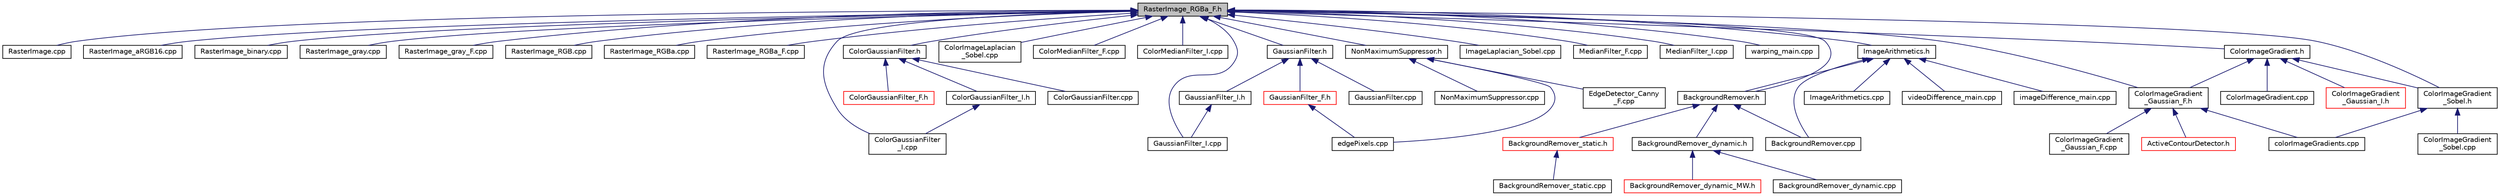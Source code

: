 digraph "RasterImage_RGBa_F.h"
{
  edge [fontname="Helvetica",fontsize="10",labelfontname="Helvetica",labelfontsize="10"];
  node [fontname="Helvetica",fontsize="10",shape=record];
  Node1 [label="RasterImage_RGBa_F.h",height=0.2,width=0.4,color="black", fillcolor="grey75", style="filled", fontcolor="black"];
  Node1 -> Node2 [dir="back",color="midnightblue",fontsize="10",style="solid",fontname="Helvetica"];
  Node2 [label="RasterImage.cpp",height=0.2,width=0.4,color="black", fillcolor="white", style="filled",URL="$RasterImage_8cpp.html"];
  Node1 -> Node3 [dir="back",color="midnightblue",fontsize="10",style="solid",fontname="Helvetica"];
  Node3 [label="RasterImage_aRGB16.cpp",height=0.2,width=0.4,color="black", fillcolor="white", style="filled",URL="$RasterImage__aRGB16_8cpp.html"];
  Node1 -> Node4 [dir="back",color="midnightblue",fontsize="10",style="solid",fontname="Helvetica"];
  Node4 [label="RasterImage_binary.cpp",height=0.2,width=0.4,color="black", fillcolor="white", style="filled",URL="$RasterImage__binary_8cpp.html"];
  Node1 -> Node5 [dir="back",color="midnightblue",fontsize="10",style="solid",fontname="Helvetica"];
  Node5 [label="RasterImage_gray.cpp",height=0.2,width=0.4,color="black", fillcolor="white", style="filled",URL="$RasterImage__gray_8cpp.html"];
  Node1 -> Node6 [dir="back",color="midnightblue",fontsize="10",style="solid",fontname="Helvetica"];
  Node6 [label="RasterImage_gray_F.cpp",height=0.2,width=0.4,color="black", fillcolor="white", style="filled",URL="$RasterImage__gray__F_8cpp.html"];
  Node1 -> Node7 [dir="back",color="midnightblue",fontsize="10",style="solid",fontname="Helvetica"];
  Node7 [label="RasterImage_RGB.cpp",height=0.2,width=0.4,color="black", fillcolor="white", style="filled",URL="$RasterImage__RGB_8cpp.html"];
  Node1 -> Node8 [dir="back",color="midnightblue",fontsize="10",style="solid",fontname="Helvetica"];
  Node8 [label="RasterImage_RGBa.cpp",height=0.2,width=0.4,color="black", fillcolor="white", style="filled",URL="$RasterImage__RGBa_8cpp.html"];
  Node1 -> Node9 [dir="back",color="midnightblue",fontsize="10",style="solid",fontname="Helvetica"];
  Node9 [label="RasterImage_RGBa_F.cpp",height=0.2,width=0.4,color="black", fillcolor="white", style="filled",URL="$RasterImage__RGBa__F_8cpp.html"];
  Node1 -> Node10 [dir="back",color="midnightblue",fontsize="10",style="solid",fontname="Helvetica"];
  Node10 [label="ColorGaussianFilter\l_I.cpp",height=0.2,width=0.4,color="black", fillcolor="white", style="filled",URL="$ColorGaussianFilter__I_8cpp.html"];
  Node1 -> Node11 [dir="back",color="midnightblue",fontsize="10",style="solid",fontname="Helvetica"];
  Node11 [label="ColorImageLaplacian\l_Sobel.cpp",height=0.2,width=0.4,color="black", fillcolor="white", style="filled",URL="$ColorImageLaplacian__Sobel_8cpp.html"];
  Node1 -> Node12 [dir="back",color="midnightblue",fontsize="10",style="solid",fontname="Helvetica"];
  Node12 [label="ColorMedianFilter_F.cpp",height=0.2,width=0.4,color="black", fillcolor="white", style="filled",URL="$ColorMedianFilter__F_8cpp.html"];
  Node1 -> Node13 [dir="back",color="midnightblue",fontsize="10",style="solid",fontname="Helvetica"];
  Node13 [label="ColorMedianFilter_I.cpp",height=0.2,width=0.4,color="black", fillcolor="white", style="filled",URL="$ColorMedianFilter__I_8cpp.html"];
  Node1 -> Node14 [dir="back",color="midnightblue",fontsize="10",style="solid",fontname="Helvetica"];
  Node14 [label="GaussianFilter_I.cpp",height=0.2,width=0.4,color="black", fillcolor="white", style="filled",URL="$GaussianFilter__I_8cpp.html"];
  Node1 -> Node15 [dir="back",color="midnightblue",fontsize="10",style="solid",fontname="Helvetica"];
  Node15 [label="ImageLaplacian_Sobel.cpp",height=0.2,width=0.4,color="black", fillcolor="white", style="filled",URL="$ImageLaplacian__Sobel_8cpp.html"];
  Node1 -> Node16 [dir="back",color="midnightblue",fontsize="10",style="solid",fontname="Helvetica"];
  Node16 [label="MedianFilter_F.cpp",height=0.2,width=0.4,color="black", fillcolor="white", style="filled",URL="$MedianFilter__F_8cpp.html"];
  Node1 -> Node17 [dir="back",color="midnightblue",fontsize="10",style="solid",fontname="Helvetica"];
  Node17 [label="MedianFilter_I.cpp",height=0.2,width=0.4,color="black", fillcolor="white", style="filled",URL="$MedianFilter__I_8cpp.html"];
  Node1 -> Node18 [dir="back",color="midnightblue",fontsize="10",style="solid",fontname="Helvetica"];
  Node18 [label="warping_main.cpp",height=0.2,width=0.4,color="black", fillcolor="white", style="filled",URL="$warping__main_8cpp.html"];
  Node1 -> Node19 [dir="back",color="midnightblue",fontsize="10",style="solid",fontname="Helvetica"];
  Node19 [label="BackgroundRemover.h",height=0.2,width=0.4,color="black", fillcolor="white", style="filled",URL="$BackgroundRemover_8h.html"];
  Node19 -> Node20 [dir="back",color="midnightblue",fontsize="10",style="solid",fontname="Helvetica"];
  Node20 [label="BackgroundRemover.cpp",height=0.2,width=0.4,color="black", fillcolor="white", style="filled",URL="$BackgroundRemover_8cpp.html"];
  Node19 -> Node21 [dir="back",color="midnightblue",fontsize="10",style="solid",fontname="Helvetica"];
  Node21 [label="BackgroundRemover_dynamic.h",height=0.2,width=0.4,color="black", fillcolor="white", style="filled",URL="$BackgroundRemover__dynamic_8h.html"];
  Node21 -> Node22 [dir="back",color="midnightblue",fontsize="10",style="solid",fontname="Helvetica"];
  Node22 [label="BackgroundRemover_dynamic.cpp",height=0.2,width=0.4,color="black", fillcolor="white", style="filled",URL="$BackgroundRemover__dynamic_8cpp.html"];
  Node21 -> Node23 [dir="back",color="midnightblue",fontsize="10",style="solid",fontname="Helvetica"];
  Node23 [label="BackgroundRemover_dynamic_MW.h",height=0.2,width=0.4,color="red", fillcolor="white", style="filled",URL="$BackgroundRemover__dynamic__MW_8h.html"];
  Node19 -> Node24 [dir="back",color="midnightblue",fontsize="10",style="solid",fontname="Helvetica"];
  Node24 [label="BackgroundRemover_static.h",height=0.2,width=0.4,color="red", fillcolor="white", style="filled",URL="$BackgroundRemover__static_8h.html"];
  Node24 -> Node25 [dir="back",color="midnightblue",fontsize="10",style="solid",fontname="Helvetica"];
  Node25 [label="BackgroundRemover_static.cpp",height=0.2,width=0.4,color="black", fillcolor="white", style="filled",URL="$BackgroundRemover__static_8cpp.html"];
  Node1 -> Node26 [dir="back",color="midnightblue",fontsize="10",style="solid",fontname="Helvetica"];
  Node26 [label="ColorImageGradient.h",height=0.2,width=0.4,color="black", fillcolor="white", style="filled",URL="$ColorImageGradient_8h.html"];
  Node26 -> Node27 [dir="back",color="midnightblue",fontsize="10",style="solid",fontname="Helvetica"];
  Node27 [label="ColorImageGradient.cpp",height=0.2,width=0.4,color="black", fillcolor="white", style="filled",URL="$ColorImageGradient_8cpp.html"];
  Node26 -> Node28 [dir="back",color="midnightblue",fontsize="10",style="solid",fontname="Helvetica"];
  Node28 [label="ColorImageGradient\l_Gaussian_F.h",height=0.2,width=0.4,color="black", fillcolor="white", style="filled",URL="$ColorImageGradient__Gaussian__F_8h.html"];
  Node28 -> Node29 [dir="back",color="midnightblue",fontsize="10",style="solid",fontname="Helvetica"];
  Node29 [label="ColorImageGradient\l_Gaussian_F.cpp",height=0.2,width=0.4,color="black", fillcolor="white", style="filled",URL="$ColorImageGradient__Gaussian__F_8cpp.html"];
  Node28 -> Node30 [dir="back",color="midnightblue",fontsize="10",style="solid",fontname="Helvetica"];
  Node30 [label="colorImageGradients.cpp",height=0.2,width=0.4,color="black", fillcolor="white", style="filled",URL="$colorImageGradients_8cpp.html"];
  Node28 -> Node31 [dir="back",color="midnightblue",fontsize="10",style="solid",fontname="Helvetica"];
  Node31 [label="ActiveContourDetector.h",height=0.2,width=0.4,color="red", fillcolor="white", style="filled",URL="$ActiveContourDetector_8h.html"];
  Node26 -> Node32 [dir="back",color="midnightblue",fontsize="10",style="solid",fontname="Helvetica"];
  Node32 [label="ColorImageGradient\l_Gaussian_I.h",height=0.2,width=0.4,color="red", fillcolor="white", style="filled",URL="$ColorImageGradient__Gaussian__I_8h.html"];
  Node26 -> Node33 [dir="back",color="midnightblue",fontsize="10",style="solid",fontname="Helvetica"];
  Node33 [label="ColorImageGradient\l_Sobel.h",height=0.2,width=0.4,color="black", fillcolor="white", style="filled",URL="$ColorImageGradient__Sobel_8h.html"];
  Node33 -> Node34 [dir="back",color="midnightblue",fontsize="10",style="solid",fontname="Helvetica"];
  Node34 [label="ColorImageGradient\l_Sobel.cpp",height=0.2,width=0.4,color="black", fillcolor="white", style="filled",URL="$ColorImageGradient__Sobel_8cpp.html"];
  Node33 -> Node30 [dir="back",color="midnightblue",fontsize="10",style="solid",fontname="Helvetica"];
  Node1 -> Node28 [dir="back",color="midnightblue",fontsize="10",style="solid",fontname="Helvetica"];
  Node1 -> Node35 [dir="back",color="midnightblue",fontsize="10",style="solid",fontname="Helvetica"];
  Node35 [label="ColorGaussianFilter.h",height=0.2,width=0.4,color="black", fillcolor="white", style="filled",URL="$ColorGaussianFilter_8h.html"];
  Node35 -> Node36 [dir="back",color="midnightblue",fontsize="10",style="solid",fontname="Helvetica"];
  Node36 [label="ColorGaussianFilter.cpp",height=0.2,width=0.4,color="black", fillcolor="white", style="filled",URL="$ColorGaussianFilter_8cpp.html"];
  Node35 -> Node37 [dir="back",color="midnightblue",fontsize="10",style="solid",fontname="Helvetica"];
  Node37 [label="ColorGaussianFilter_F.h",height=0.2,width=0.4,color="red", fillcolor="white", style="filled",URL="$ColorGaussianFilter__F_8h.html"];
  Node35 -> Node38 [dir="back",color="midnightblue",fontsize="10",style="solid",fontname="Helvetica"];
  Node38 [label="ColorGaussianFilter_I.h",height=0.2,width=0.4,color="black", fillcolor="white", style="filled",URL="$ColorGaussianFilter__I_8h.html"];
  Node38 -> Node10 [dir="back",color="midnightblue",fontsize="10",style="solid",fontname="Helvetica"];
  Node1 -> Node33 [dir="back",color="midnightblue",fontsize="10",style="solid",fontname="Helvetica"];
  Node1 -> Node39 [dir="back",color="midnightblue",fontsize="10",style="solid",fontname="Helvetica"];
  Node39 [label="GaussianFilter.h",height=0.2,width=0.4,color="black", fillcolor="white", style="filled",URL="$GaussianFilter_8h.html"];
  Node39 -> Node40 [dir="back",color="midnightblue",fontsize="10",style="solid",fontname="Helvetica"];
  Node40 [label="GaussianFilter.cpp",height=0.2,width=0.4,color="black", fillcolor="white", style="filled",URL="$GaussianFilter_8cpp.html"];
  Node39 -> Node41 [dir="back",color="midnightblue",fontsize="10",style="solid",fontname="Helvetica"];
  Node41 [label="GaussianFilter_F.h",height=0.2,width=0.4,color="red", fillcolor="white", style="filled",URL="$GaussianFilter__F_8h.html"];
  Node41 -> Node42 [dir="back",color="midnightblue",fontsize="10",style="solid",fontname="Helvetica"];
  Node42 [label="edgePixels.cpp",height=0.2,width=0.4,color="black", fillcolor="white", style="filled",URL="$edgePixels_8cpp.html"];
  Node39 -> Node43 [dir="back",color="midnightblue",fontsize="10",style="solid",fontname="Helvetica"];
  Node43 [label="GaussianFilter_I.h",height=0.2,width=0.4,color="black", fillcolor="white", style="filled",URL="$GaussianFilter__I_8h.html"];
  Node43 -> Node14 [dir="back",color="midnightblue",fontsize="10",style="solid",fontname="Helvetica"];
  Node1 -> Node44 [dir="back",color="midnightblue",fontsize="10",style="solid",fontname="Helvetica"];
  Node44 [label="ImageArithmetics.h",height=0.2,width=0.4,color="black", fillcolor="white", style="filled",URL="$ImageArithmetics_8h.html"];
  Node44 -> Node20 [dir="back",color="midnightblue",fontsize="10",style="solid",fontname="Helvetica"];
  Node44 -> Node45 [dir="back",color="midnightblue",fontsize="10",style="solid",fontname="Helvetica"];
  Node45 [label="ImageArithmetics.cpp",height=0.2,width=0.4,color="black", fillcolor="white", style="filled",URL="$ImageArithmetics_8cpp.html"];
  Node44 -> Node46 [dir="back",color="midnightblue",fontsize="10",style="solid",fontname="Helvetica"];
  Node46 [label="videoDifference_main.cpp",height=0.2,width=0.4,color="black", fillcolor="white", style="filled",URL="$videoDifference__main_8cpp.html"];
  Node44 -> Node47 [dir="back",color="midnightblue",fontsize="10",style="solid",fontname="Helvetica"];
  Node47 [label="imageDifference_main.cpp",height=0.2,width=0.4,color="black", fillcolor="white", style="filled",URL="$imageDifference__main_8cpp.html"];
  Node44 -> Node19 [dir="back",color="midnightblue",fontsize="10",style="solid",fontname="Helvetica"];
  Node1 -> Node48 [dir="back",color="midnightblue",fontsize="10",style="solid",fontname="Helvetica"];
  Node48 [label="NonMaximumSuppressor.h",height=0.2,width=0.4,color="black", fillcolor="white", style="filled",URL="$NonMaximumSuppressor_8h.html"];
  Node48 -> Node49 [dir="back",color="midnightblue",fontsize="10",style="solid",fontname="Helvetica"];
  Node49 [label="EdgeDetector_Canny\l_F.cpp",height=0.2,width=0.4,color="black", fillcolor="white", style="filled",URL="$EdgeDetector__Canny__F_8cpp.html"];
  Node48 -> Node50 [dir="back",color="midnightblue",fontsize="10",style="solid",fontname="Helvetica"];
  Node50 [label="NonMaximumSuppressor.cpp",height=0.2,width=0.4,color="black", fillcolor="white", style="filled",URL="$NonMaximumSuppressor_8cpp.html"];
  Node48 -> Node42 [dir="back",color="midnightblue",fontsize="10",style="solid",fontname="Helvetica"];
}
